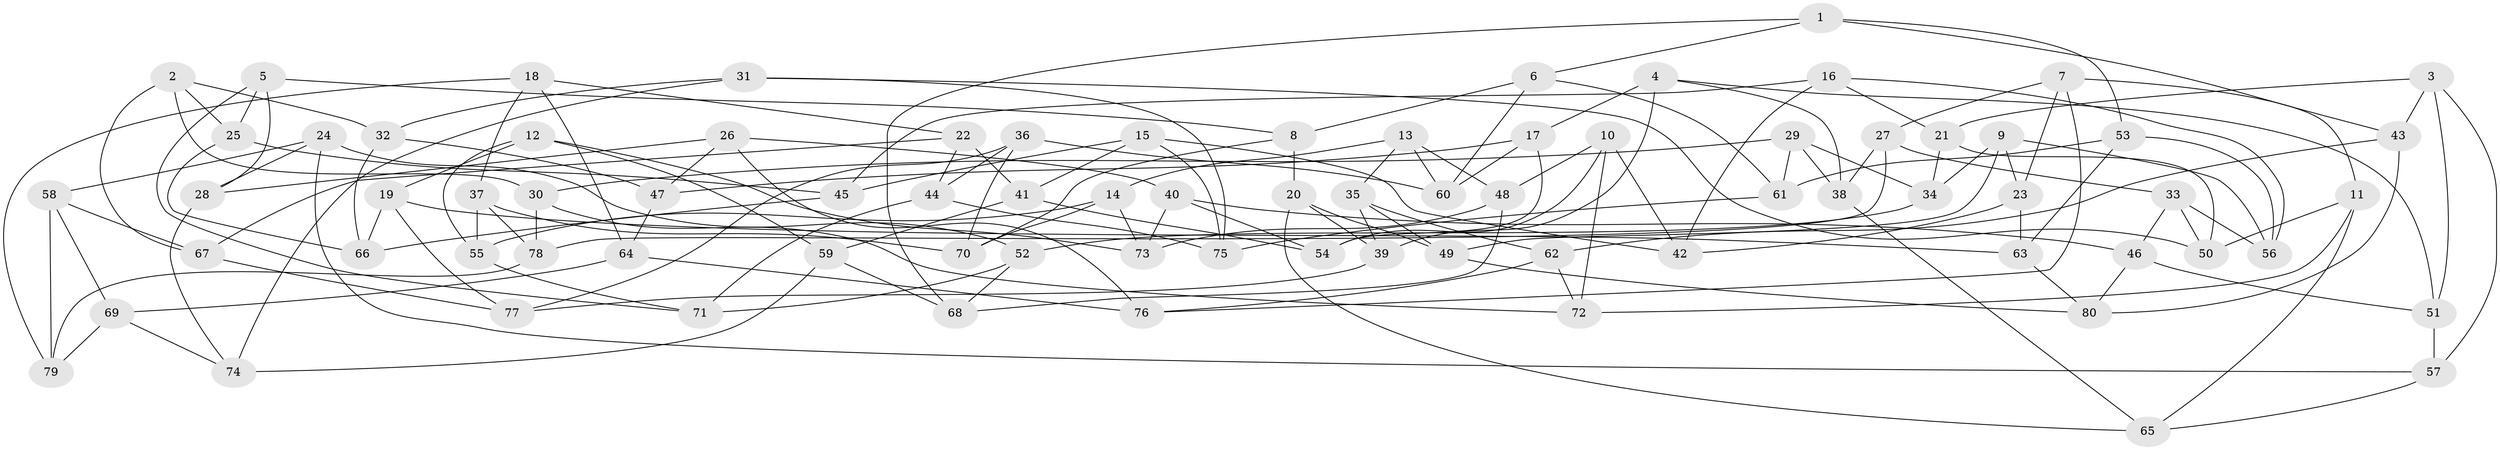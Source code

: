 // Generated by graph-tools (version 1.1) at 2025/11/02/27/25 16:11:46]
// undirected, 80 vertices, 160 edges
graph export_dot {
graph [start="1"]
  node [color=gray90,style=filled];
  1;
  2;
  3;
  4;
  5;
  6;
  7;
  8;
  9;
  10;
  11;
  12;
  13;
  14;
  15;
  16;
  17;
  18;
  19;
  20;
  21;
  22;
  23;
  24;
  25;
  26;
  27;
  28;
  29;
  30;
  31;
  32;
  33;
  34;
  35;
  36;
  37;
  38;
  39;
  40;
  41;
  42;
  43;
  44;
  45;
  46;
  47;
  48;
  49;
  50;
  51;
  52;
  53;
  54;
  55;
  56;
  57;
  58;
  59;
  60;
  61;
  62;
  63;
  64;
  65;
  66;
  67;
  68;
  69;
  70;
  71;
  72;
  73;
  74;
  75;
  76;
  77;
  78;
  79;
  80;
  1 -- 6;
  1 -- 53;
  1 -- 68;
  1 -- 43;
  2 -- 25;
  2 -- 30;
  2 -- 67;
  2 -- 32;
  3 -- 51;
  3 -- 57;
  3 -- 21;
  3 -- 43;
  4 -- 39;
  4 -- 38;
  4 -- 17;
  4 -- 51;
  5 -- 25;
  5 -- 71;
  5 -- 28;
  5 -- 8;
  6 -- 8;
  6 -- 60;
  6 -- 61;
  7 -- 23;
  7 -- 76;
  7 -- 27;
  7 -- 11;
  8 -- 20;
  8 -- 70;
  9 -- 56;
  9 -- 49;
  9 -- 34;
  9 -- 23;
  10 -- 48;
  10 -- 42;
  10 -- 54;
  10 -- 72;
  11 -- 50;
  11 -- 65;
  11 -- 72;
  12 -- 73;
  12 -- 19;
  12 -- 55;
  12 -- 59;
  13 -- 48;
  13 -- 35;
  13 -- 60;
  13 -- 14;
  14 -- 73;
  14 -- 70;
  14 -- 55;
  15 -- 75;
  15 -- 45;
  15 -- 42;
  15 -- 41;
  16 -- 56;
  16 -- 42;
  16 -- 45;
  16 -- 21;
  17 -- 60;
  17 -- 47;
  17 -- 54;
  18 -- 37;
  18 -- 79;
  18 -- 64;
  18 -- 22;
  19 -- 63;
  19 -- 66;
  19 -- 77;
  20 -- 65;
  20 -- 39;
  20 -- 49;
  21 -- 34;
  21 -- 50;
  22 -- 41;
  22 -- 44;
  22 -- 67;
  23 -- 63;
  23 -- 42;
  24 -- 28;
  24 -- 58;
  24 -- 52;
  24 -- 57;
  25 -- 45;
  25 -- 66;
  26 -- 28;
  26 -- 40;
  26 -- 76;
  26 -- 47;
  27 -- 78;
  27 -- 33;
  27 -- 38;
  28 -- 74;
  29 -- 30;
  29 -- 61;
  29 -- 38;
  29 -- 34;
  30 -- 72;
  30 -- 78;
  31 -- 75;
  31 -- 50;
  31 -- 32;
  31 -- 74;
  32 -- 66;
  32 -- 47;
  33 -- 50;
  33 -- 56;
  33 -- 46;
  34 -- 52;
  35 -- 39;
  35 -- 62;
  35 -- 49;
  36 -- 70;
  36 -- 44;
  36 -- 60;
  36 -- 77;
  37 -- 70;
  37 -- 55;
  37 -- 78;
  38 -- 65;
  39 -- 77;
  40 -- 73;
  40 -- 54;
  40 -- 46;
  41 -- 59;
  41 -- 54;
  43 -- 62;
  43 -- 80;
  44 -- 75;
  44 -- 71;
  45 -- 66;
  46 -- 51;
  46 -- 80;
  47 -- 64;
  48 -- 73;
  48 -- 68;
  49 -- 80;
  51 -- 57;
  52 -- 68;
  52 -- 71;
  53 -- 61;
  53 -- 63;
  53 -- 56;
  55 -- 71;
  57 -- 65;
  58 -- 67;
  58 -- 79;
  58 -- 69;
  59 -- 74;
  59 -- 68;
  61 -- 75;
  62 -- 72;
  62 -- 76;
  63 -- 80;
  64 -- 76;
  64 -- 69;
  67 -- 77;
  69 -- 74;
  69 -- 79;
  78 -- 79;
}

